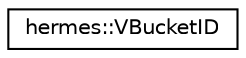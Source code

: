 digraph "Graphical Class Hierarchy"
{
 // LATEX_PDF_SIZE
  edge [fontname="Helvetica",fontsize="10",labelfontname="Helvetica",labelfontsize="10"];
  node [fontname="Helvetica",fontsize="10",shape=record];
  rankdir="LR";
  Node0 [label="hermes::VBucketID",height=0.2,width=0.4,color="black", fillcolor="white", style="filled",URL="$unionhermes_1_1_v_bucket_i_d.html",tooltip=" "];
}
